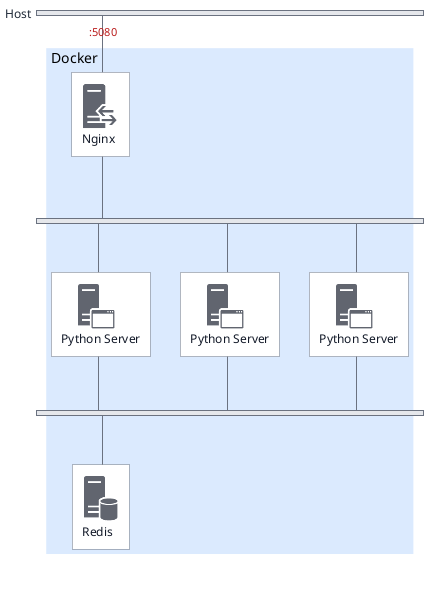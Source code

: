 @startuml

<style>
nwdiagDiagram {
  network {
    BackGroundColor #E5E7EB
    LineColor #6B7280
    FontColor #1F2937
  }
  arrow {
    FontColor #B91C1C
    LineColor #6B7280
  }
  server {
    BackGroundColor #ffffff
    LineColor #6B7280
    FontColor #111827
  }
  group {
    BackGroundColor #DBEAFE
    FontSize 14
  }
}
</style>

skinparam shadowing false
skinparam defaultTextAlignment center

!include <office/Servers/application_server>
!include <office/Servers/database_server>
!include <office/Servers/reverse_proxy>

nwdiag {

  group {
    description = "Docker"
    nginx
    python1
    python2
    python3
    redis
  }

  network host {
    description = "Host"
    width = full
    nginx [description="<$reverse_proxy>\nNginx" address = ":5080"]
  }

  network backend {
    description = ""
    width = full
    nginx
    python1 [description="     <$application_server>\nPython Server"]
    python2 [description="     <$application_server>\nPython Server"]
    python3 [description="     <$application_server>\nPython Server"]
  }

  network dbbackend {
    description = ""
    width = full
    python1
    python2
    python3
    redis [description="<$database_server>\nRedis"]
  }
}
@enduml
